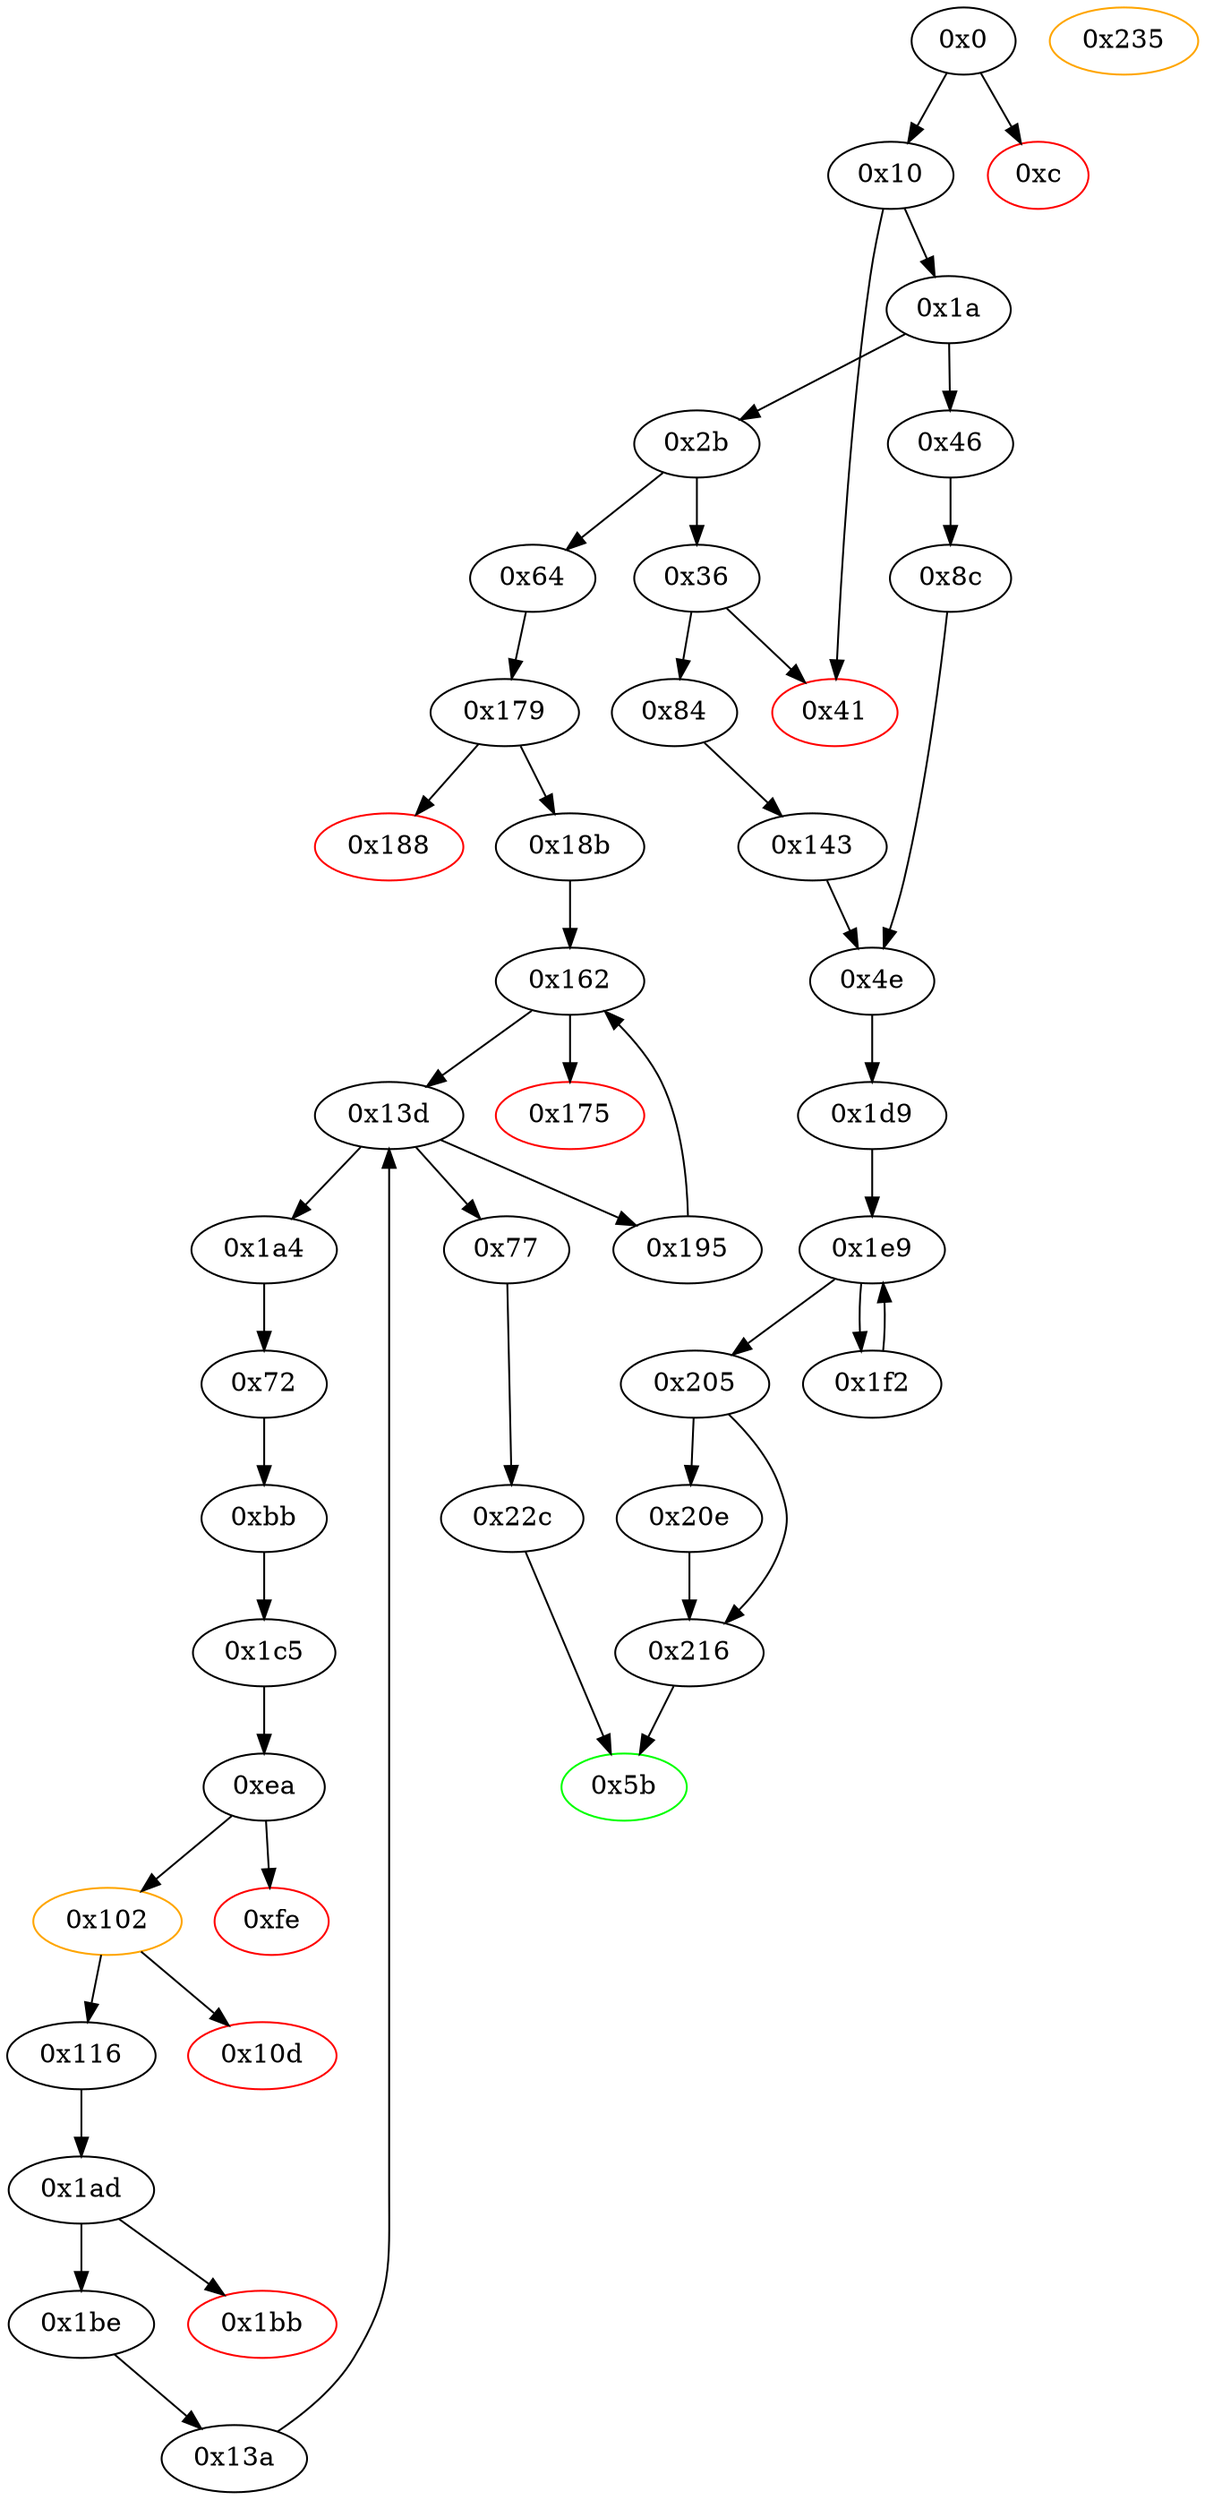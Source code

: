 strict digraph "" {
"0x22c" [fillcolor=white, id="0x22c", style=filled, tooltip="Block 0x22c\n[0x22c:0x234]\n---\nPredecessors: [0x77]\nSuccessors: [0x5b]\n---\n0x22c JUMPDEST\n0x22d SWAP1\n0x22e DUP2\n0x22f MSTORE\n0x230 PUSH1 0x20\n0x232 ADD\n0x233 SWAP1\n0x234 JUMP\n---\n0x22c: JUMPDEST \n0x22f: M[V40] = S1\n0x230: V177 = 0x20\n0x232: V178 = ADD 0x20 V40\n0x234: JUMP 0x5b\n---\nEntry stack: [V13, 0x77, 0x72, V35, 0x4, S4, S3, 0x5b, S1, V40]\nStack pops: 3\nStack additions: [V178]\nExit stack: [V13, 0x77, 0x72, V35, 0x4, S4, S3, V178]\n\nDef sites:\nV13: {0x1a.0x1f}\n0x77: {0x64.0x65}\n0x72: {0x64.0x68}\nV35: {0x64.0x6b}\n0x4: {0x64.0x6c}\nS4: {0x179.0x17a, 0x1be.0x1c0, 0x162_0x18b.0x164}\nS3: {0x179.0x17a, 0x1a.0x1f}\n0x5b: {0x77.0x7b}\nS1: {0x162_0x18b.0x164, 0x162_0x195.0x164, 0x1be.0x1c0}\nV40: {0x77.0x7a}\n"];
"0x1f2" [fillcolor=white, id="0x1f2", style=filled, tooltip="Block 0x1f2\n[0x1f2:0x204]\n---\nPredecessors: [0x1e9]\nSuccessors: [0x1e9]\n---\n0x1f2 DUP6\n0x1f3 DUP2\n0x1f4 ADD\n0x1f5 DUP4\n0x1f6 ADD\n0x1f7 MLOAD\n0x1f8 DUP6\n0x1f9 DUP3\n0x1fa ADD\n0x1fb PUSH1 0x40\n0x1fd ADD\n0x1fe MSTORE\n0x1ff DUP3\n0x200 ADD\n0x201 PUSH2 0x1e9\n0x204 JUMP\n---\n0x1f4: V155 = ADD S0 S5\n0x1f6: V156 = ADD 0x20 V155\n0x1f7: V157 = M[V156]\n0x1fa: V158 = ADD S0 V27\n0x1fb: V159 = 0x40\n0x1fd: V160 = ADD 0x40 V158\n0x1fe: M[V160] = V157\n0x200: V161 = ADD 0x20 S0\n0x201: V162 = 0x1e9\n0x204: JUMP 0x1e9\n---\nEntry stack: [V13, 0x5b, S5, V27, 0x0, 0x20, V150, S0]\nStack pops: 6\nStack additions: [S5, S4, S3, S2, S1, V161]\nExit stack: [V13, 0x5b, S5, V27, 0x0, 0x20, V150, V161]\n\nDef sites:\nV13: {0x1a.0x1f}\n0x5b: {0x4e.0x52}\nS5: {0x143.0x147, 0x8c.0x90}\nV27: {0x4e.0x51}\n0x0: {0x1d9.0x1da}\n0x20: {0x1d9.0x1dc}\nV150: {0x1d9.0x1e2}\nS0: {0x1d9.0x1da, 0x1f2.0x200}\n"];
"0x10d" [color=red, fillcolor=white, id="0x10d", style=filled, tooltip="Block 0x10d\n[0x10d:0x115]\n---\nPredecessors: [0x102]\nSuccessors: []\n---\n0x10d RETURNDATASIZE\n0x10e PUSH1 0x0\n0x110 DUP1\n0x111 RETURNDATACOPY\n0x112 RETURNDATASIZE\n0x113 PUSH1 0x0\n0x115 REVERT\n---\n0x10d: V85 = RETURNDATASIZE\n0x10e: V86 = 0x0\n0x111: RETURNDATACOPY 0x0 0x0 V85\n0x112: V87 = RETURNDATASIZE\n0x113: V88 = 0x0\n0x115: REVERT 0x0 V87\n---\nEntry stack: [V13, 0x77, V1110, S5, 0x0, V65, 0x70a08231, V147, V82]\nStack pops: 0\nStack additions: []\nExit stack: [V13, 0x77, V1110, S5, 0x0, V65, 0x70a08231, V147, V82]\n\nDef sites:\nV13: {0x1a.0x1f}\n0x77: {0x64.0x65}\nV1110: {0x162_0x18b.0x164}\nS5: {0x162_0x195.0x164, 0x1be.0x1c0}\n0x0: {0xbb.0xc9}\nV65: {0xbb.0xd5}\n0x70a08231: {0xbb.0xd7}\nV147: {0x1c5.0x1d6}\nV82: {0x102.0x106}\n"];
"0x216" [fillcolor=white, id="0x216", style=filled, tooltip="Block 0x216\n[0x216:0x22b]\n---\nPredecessors: [0x205, 0x20e]\nSuccessors: [0x5b]\n---\n0x216 JUMPDEST\n0x217 POP\n0x218 PUSH1 0x1f\n0x21a ADD\n0x21b PUSH1 0x1f\n0x21d NOT\n0x21e AND\n0x21f SWAP3\n0x220 SWAP1\n0x221 SWAP3\n0x222 ADD\n0x223 PUSH1 0x40\n0x225 ADD\n0x226 SWAP4\n0x227 SWAP3\n0x228 POP\n0x229 POP\n0x22a POP\n0x22b JUMP\n---\n0x216: JUMPDEST \n0x218: V169 = 0x1f\n0x21a: V170 = ADD 0x1f V150\n0x21b: V171 = 0x1f\n0x21d: V172 = NOT 0x1f\n0x21e: V173 = AND 0xffffffffffffffffffffffffffffffffffffffffffffffffffffffffffffffe0 V170\n0x222: V174 = ADD V173 V27\n0x223: V175 = 0x40\n0x225: V176 = ADD 0x40 V174\n0x22b: JUMP 0x5b\n---\nEntry stack: [V13, 0x5b, S5, V27, 0x0, 0x20, V150, S0]\nStack pops: 7\nStack additions: [V176]\nExit stack: [V13, V176]\n\nDef sites:\nV13: {0x1a.0x1f}\n0x5b: {0x4e.0x52}\nS5: {0x143.0x147, 0x8c.0x90}\nV27: {0x4e.0x51}\n0x0: {0x1d9.0x1da}\n0x20: {0x1d9.0x1dc}\nV150: {0x1d9.0x1e2}\nS0: {0x1d9.0x1da, 0x1f2.0x200}\n"];
"0x77" [fillcolor=white, id="0x77", style=filled, tooltip="Block 0x77\n[0x77:0x83]\n---\nPredecessors: [0x13d]\nSuccessors: [0x22c]\n---\n0x77 JUMPDEST\n0x78 PUSH1 0x40\n0x7a MLOAD\n0x7b PUSH2 0x5b\n0x7e SWAP2\n0x7f SWAP1\n0x80 PUSH2 0x22c\n0x83 JUMP\n---\n0x77: JUMPDEST \n0x78: V39 = 0x40\n0x7a: V40 = M[0x40]\n0x7b: V41 = 0x5b\n0x80: V42 = 0x22c\n0x83: JUMP 0x22c\n---\nEntry stack: [V13, 0x77, 0x72, V35, 0x4, S2, S1, S0]\nStack pops: 1\nStack additions: [0x5b, S0, V40]\nExit stack: [V13, 0x77, 0x72, V35, 0x4, S2, S1, 0x5b, S0, V40]\n\nDef sites:\nV13: {0x1a.0x1f}\n0x77: {0x64.0x65}\n0x72: {0x64.0x68}\nV35: {0x64.0x6b}\n0x4: {0x64.0x6c}\nS2: {0x179.0x17a, 0x1be.0x1c0, 0x162_0x18b.0x164}\nS1: {0x179.0x17a, 0x1a.0x1f}\nS0: {0x162_0x18b.0x164, 0x162_0x195.0x164, 0x1be.0x1c0}\n"];
"0x1bb" [color=red, fillcolor=white, id="0x1bb", style=filled, tooltip="Block 0x1bb\n[0x1bb:0x1bd]\n---\nPredecessors: [0x1ad]\nSuccessors: []\n---\n0x1bb DUP1\n0x1bc DUP2\n0x1bd REVERT\n---\n0x1bd: REVERT 0x0 0x0\n---\nEntry stack: [V13, 0x77, V1110, S5, 0x0, 0x13a, V99, V90, 0x0]\nStack pops: 1\nStack additions: [S0]\nExit stack: [V13, 0x77, V1110, S5, 0x0, 0x13a, V99, V90, 0x0]\n\nDef sites:\nV13: {0x1a.0x1f}\n0x77: {0x64.0x65}\nV1110: {0x162_0x18b.0x164}\nS5: {0x162_0x195.0x164, 0x1be.0x1c0}\n0x0: {0xbb.0xc9}\n0x13a: {0x116.0x131}\nV99: {0x116.0x12f}\nV90: {0x116.0x11d}\n0x0: {0x1ad.0x1ae}\n"];
"0x102" [color=orange, fillcolor=white, id="0x102", style=filled, tooltip="Block 0x102\n[0x102:0x10c]\n---\nPredecessors: [0xea]\nSuccessors: [0x10d, 0x116]\n---\n0x102 JUMPDEST\n0x103 POP\n0x104 GAS\n0x105 STATICCALL\n0x106 ISZERO\n0x107 DUP1\n0x108 ISZERO\n0x109 PUSH2 0x116\n0x10c JUMPI\n---\n0x102: JUMPDEST \n0x104: V80 = GAS\n0x105: V81 = STATICCALL V80 V65 V73 V74 V73 0x20\n0x106: V82 = ISZERO V81\n0x108: V83 = ISZERO V82\n0x109: V84 = 0x116\n0x10c: JUMPI 0x116 V83\n---\nEntry stack: [V13, 0x77, V1110, S10, 0x0, V65, 0x70a08231, V147, 0x20, V73, V74, V73, V65, V76]\nStack pops: 6\nStack additions: [V82]\nExit stack: [V13, 0x77, V1110, S10, 0x0, V65, 0x70a08231, V147, V82]\n\nDef sites:\nV13: {0x1a.0x1f}\n0x77: {0x64.0x65}\nV1110: {0x162_0x18b.0x164}\nS10: {0x162_0x195.0x164, 0x1be.0x1c0}\n0x0: {0xbb.0xc9}\nV65: {0xbb.0xd5}\n0x70a08231: {0xbb.0xd7}\nV147: {0x1c5.0x1d6}\n0x20: {0xea.0xeb}\nV73: {0xea.0xef}\nV74: {0xea.0xf2}\nV73: {0xea.0xef}\nV65: {0xbb.0xd5}\nV76: {0xea.0xf7}\n"];
"0x175" [color=red, fillcolor=white, id="0x175", style=filled, tooltip="Block 0x175\n[0x175:0x178]\n---\nPredecessors: [0x162]\nSuccessors: []\n---\n0x175 PUSH1 0x0\n0x177 DUP1\n0x178 REVERT\n---\n0x175: V120 = 0x0\n0x178: REVERT 0x0 0x0\n---\nEntry stack: [V13, 0x77, 0x72, V35, 0x4, S5, S4, {0x195, 0x1a4}, V35, {0x4, 0x24}, V111]\nStack pops: 0\nStack additions: []\nExit stack: [V13, 0x77, 0x72, V35, 0x4, S5, S4, {0x195, 0x1a4}, V35, {0x4, 0x24}, V111]\n\nDef sites:\nV13: {0x1a.0x1f}\n0x77: {0x64.0x65}\n0x72: {0x64.0x68}\nV35: {0x64.0x6b}\n0x4: {0x64.0x6c}\nS5: {0x179.0x17a, 0x1be.0x1c0, 0x162_0x18b.0x164, 0x162_0x195.0x164}\nS4: {0x179.0x17a, 0x1a.0x1f}\n{0x195, 0x1a4}: {0x18b.0x18c, 0x195.0x198}\nV35: {0x64.0x6b}\n{0x4, 0x24}: {0x195.0x19f, 0x64.0x6c}\nV111: {0x162.0x164}\n"];
"0x2b" [fillcolor=white, id="0x2b", style=filled, tooltip="Block 0x2b\n[0x2b:0x35]\n---\nPredecessors: [0x1a]\nSuccessors: [0x36, 0x64]\n---\n0x2b DUP1\n0x2c PUSH4 0xd4fac45d\n0x31 EQ\n0x32 PUSH2 0x64\n0x35 JUMPI\n---\n0x2c: V17 = 0xd4fac45d\n0x31: V18 = EQ 0xd4fac45d V13\n0x32: V19 = 0x64\n0x35: JUMPI 0x64 V18\n---\nEntry stack: [V13]\nStack pops: 1\nStack additions: [S0]\nExit stack: [V13]\n\nDef sites:\nV13: {0x1a.0x1f}\n"];
"0x116" [fillcolor=white, id="0x116", style=filled, tooltip="Block 0x116\n[0x116:0x139]\n---\nPredecessors: [0x102]\nSuccessors: [0x1ad]\n---\n0x116 JUMPDEST\n0x117 POP\n0x118 POP\n0x119 POP\n0x11a POP\n0x11b PUSH1 0x40\n0x11d MLOAD\n0x11e RETURNDATASIZE\n0x11f PUSH1 0x1f\n0x121 NOT\n0x122 PUSH1 0x1f\n0x124 DUP3\n0x125 ADD\n0x126 AND\n0x127 DUP3\n0x128 ADD\n0x129 DUP1\n0x12a PUSH1 0x40\n0x12c MSTORE\n0x12d POP\n0x12e DUP2\n0x12f ADD\n0x130 SWAP1\n0x131 PUSH2 0x13a\n0x134 SWAP2\n0x135 SWAP1\n0x136 PUSH2 0x1ad\n0x139 JUMP\n---\n0x116: JUMPDEST \n0x11b: V89 = 0x40\n0x11d: V90 = M[0x40]\n0x11e: V91 = RETURNDATASIZE\n0x11f: V92 = 0x1f\n0x121: V93 = NOT 0x1f\n0x122: V94 = 0x1f\n0x125: V95 = ADD V91 0x1f\n0x126: V96 = AND V95 0xffffffffffffffffffffffffffffffffffffffffffffffffffffffffffffffe0\n0x128: V97 = ADD V90 V96\n0x12a: V98 = 0x40\n0x12c: M[0x40] = V97\n0x12f: V99 = ADD V90 V91\n0x131: V100 = 0x13a\n0x136: V101 = 0x1ad\n0x139: JUMP 0x1ad\n---\nEntry stack: [V13, 0x77, V1110, S5, 0x0, V65, 0x70a08231, V147, V82]\nStack pops: 4\nStack additions: [0x13a, V99, V90]\nExit stack: [V13, 0x77, V1110, S5, 0x0, 0x13a, V99, V90]\n\nDef sites:\nV13: {0x1a.0x1f}\n0x77: {0x64.0x65}\nV1110: {0x162_0x18b.0x164}\nS5: {0x162_0x195.0x164, 0x1be.0x1c0}\n0x0: {0xbb.0xc9}\nV65: {0xbb.0xd5}\n0x70a08231: {0xbb.0xd7}\nV147: {0x1c5.0x1d6}\nV82: {0x102.0x106}\n"];
"0x1d9" [fillcolor=white, id="0x1d9", style=filled, tooltip="Block 0x1d9\n[0x1d9:0x1e8]\n---\nPredecessors: [0x4e]\nSuccessors: [0x1e9]\n---\n0x1d9 JUMPDEST\n0x1da PUSH1 0x0\n0x1dc PUSH1 0x20\n0x1de DUP1\n0x1df DUP4\n0x1e0 MSTORE\n0x1e1 DUP4\n0x1e2 MLOAD\n0x1e3 DUP1\n0x1e4 DUP3\n0x1e5 DUP6\n0x1e6 ADD\n0x1e7 MSTORE\n0x1e8 DUP3\n---\n0x1d9: JUMPDEST \n0x1da: V148 = 0x0\n0x1dc: V149 = 0x20\n0x1e0: M[V27] = 0x20\n0x1e2: V150 = M[S1]\n0x1e6: V151 = ADD V27 0x20\n0x1e7: M[V151] = V150\n---\nEntry stack: [V13, 0x5b, S1, V27]\nStack pops: 2\nStack additions: [S1, S0, 0x0, 0x20, V150, 0x0]\nExit stack: [V13, 0x5b, S1, V27, 0x0, 0x20, V150, 0x0]\n\nDef sites:\nV13: {0x1a.0x1f}\n0x5b: {0x4e.0x52}\nS1: {0x143.0x147, 0x8c.0x90}\nV27: {0x4e.0x51}\n"];
"0xbb" [fillcolor=white, id="0xbb", style=filled, tooltip="Block 0xbb\n[0xbb:0xe9]\n---\nPredecessors: [0x72]\nSuccessors: [0x1c5]\n---\n0xbb JUMPDEST\n0xbc PUSH1 0x40\n0xbe MLOAD\n0xbf PUSH4 0x70a08231\n0xc4 PUSH1 0xe0\n0xc6 SHL\n0xc7 DUP2\n0xc8 MSTORE\n0xc9 PUSH1 0x0\n0xcb SWAP1\n0xcc PUSH1 0x1\n0xce PUSH1 0x1\n0xd0 PUSH1 0xa0\n0xd2 SHL\n0xd3 SUB\n0xd4 DUP5\n0xd5 AND\n0xd6 SWAP1\n0xd7 PUSH4 0x70a08231\n0xdc SWAP1\n0xdd PUSH2 0xea\n0xe0 SWAP1\n0xe1 DUP6\n0xe2 SWAP1\n0xe3 PUSH1 0x4\n0xe5 ADD\n0xe6 PUSH2 0x1c5\n0xe9 JUMP\n---\n0xbb: JUMPDEST \n0xbc: V54 = 0x40\n0xbe: V55 = M[0x40]\n0xbf: V56 = 0x70a08231\n0xc4: V57 = 0xe0\n0xc6: V58 = SHL 0xe0 0x70a08231\n0xc8: M[V55] = 0x70a0823100000000000000000000000000000000000000000000000000000000\n0xc9: V59 = 0x0\n0xcc: V60 = 0x1\n0xce: V61 = 0x1\n0xd0: V62 = 0xa0\n0xd2: V63 = SHL 0xa0 0x1\n0xd3: V64 = SUB 0x10000000000000000000000000000000000000000 0x1\n0xd5: V65 = AND S1 0xffffffffffffffffffffffffffffffffffffffff\n0xd7: V66 = 0x70a08231\n0xdd: V67 = 0xea\n0xe3: V68 = 0x4\n0xe5: V69 = ADD 0x4 V55\n0xe6: V70 = 0x1c5\n0xe9: JUMP 0x1c5\n---\nEntry stack: [V13, 0x77, S1, S0]\nStack pops: 2\nStack additions: [S1, S0, 0x0, V65, 0x70a08231, 0xea, S0, V69]\nExit stack: [V13, 0x77, S1, S0, 0x0, V65, 0x70a08231, 0xea, S0, V69]\n\nDef sites:\nV13: {0x1a.0x1f}\n0x77: {0x64.0x65}\nS1: {0x179.0x17a, 0x1be.0x1c0, 0x162_0x18b.0x164}\nS0: {0x162_0x195.0x164, 0x162_0x18b.0x164, 0x1be.0x1c0}\n"];
"0x10" [fillcolor=white, id="0x10", style=filled, tooltip="Block 0x10\n[0x10:0x19]\n---\nPredecessors: [0x0]\nSuccessors: [0x1a, 0x41]\n---\n0x10 JUMPDEST\n0x11 POP\n0x12 PUSH1 0x4\n0x14 CALLDATASIZE\n0x15 LT\n0x16 PUSH2 0x41\n0x19 JUMPI\n---\n0x10: JUMPDEST \n0x12: V6 = 0x4\n0x14: V7 = CALLDATASIZE\n0x15: V8 = LT V7 0x4\n0x16: V9 = 0x41\n0x19: JUMPI 0x41 V8\n---\nEntry stack: [V2]\nStack pops: 1\nStack additions: []\nExit stack: []\n\nDef sites:\nV2: {0x0.0x5}\n"];
"0x143" [fillcolor=white, id="0x143", style=filled, tooltip="Block 0x143\n[0x143:0x161]\n---\nPredecessors: [0x84]\nSuccessors: [0x4e]\n---\n0x143 JUMPDEST\n0x144 PUSH1 0x40\n0x146 DUP1\n0x147 MLOAD\n0x148 DUP1\n0x149 DUP3\n0x14a ADD\n0x14b SWAP1\n0x14c SWAP2\n0x14d MSTORE\n0x14e PUSH1 0x5\n0x150 DUP2\n0x151 MSTORE\n0x152 PUSH5 0x105cdcd95d\n0x158 PUSH1 0xda\n0x15a SHL\n0x15b PUSH1 0x20\n0x15d DUP3\n0x15e ADD\n0x15f MSTORE\n0x160 SWAP1\n0x161 JUMP\n---\n0x143: JUMPDEST \n0x144: V102 = 0x40\n0x147: V103 = M[0x40]\n0x14a: V104 = ADD 0x40 V103\n0x14d: M[0x40] = V104\n0x14e: V105 = 0x5\n0x151: M[V103] = 0x5\n0x152: V106 = 0x105cdcd95d\n0x158: V107 = 0xda\n0x15a: V108 = SHL 0xda 0x105cdcd95d\n0x15b: V109 = 0x20\n0x15e: V110 = ADD V103 0x20\n0x15f: M[V110] = 0x4173736574000000000000000000000000000000000000000000000000000000\n0x161: JUMP 0x4e\n---\nEntry stack: [V13, 0x4e]\nStack pops: 1\nStack additions: [V103]\nExit stack: [V13, V103]\n\nDef sites:\nV13: {0x1a.0x1f}\n0x4e: {0x84.0x85}\n"];
"0x235" [color=orange, fillcolor=white, id="0x235", style=filled, tooltip="Block 0x235\n[0x235:0x272]\n---\nPredecessors: []\nSuccessors: []\n---\n0x235 INVALID\n0x236 LOG2\n0x237 PUSH5 0x6970667358\n0x23d MISSING 0x22\n0x23e SLT\n0x23f SHA3\n0x240 MISSING 0xca\n0x241 CALL\n0x242 CALLER\n0x243 MISSING 0x47\n0x244 MISSING 0xd0\n0x245 MISSING 0xbf\n0x246 PC\n0x247 MISSING 0xe2\n0x248 MISSING 0xf6\n0x249 RETURN\n0x24a MISSING 0xe\n0x24b PUSH1 0x78\n0x24d LOG2\n0x24e PUSH19 0xbe5a69f4408a95bb034cb3b6c5f5d4018f6473\n0x262 PUSH16 0x6c63430006040033\n---\n0x235: INVALID \n0x236: LOG S0 S1 S2 S3\n0x237: V179 = 0x6970667358\n0x23d: MISSING 0x22\n0x23e: V180 = SLT S0 S1\n0x23f: V181 = SHA3 V180 S2\n0x240: MISSING 0xca\n0x241: V182 = CALL S0 S1 S2 S3 S4 S5 S6\n0x242: V183 = CALLER\n0x243: MISSING 0x47\n0x244: MISSING 0xd0\n0x245: MISSING 0xbf\n0x246: V184 = PC\n0x247: MISSING 0xe2\n0x248: MISSING 0xf6\n0x249: RETURN S0 S1\n0x24a: MISSING 0xe\n0x24b: V185 = 0x78\n0x24d: LOG 0x78 S0 S1 S2\n0x24e: V186 = 0xbe5a69f4408a95bb034cb3b6c5f5d4018f6473\n0x262: V187 = 0x6c63430006040033\n---\nEntry stack: []\nStack pops: 0\nStack additions: [0x6970667358, V181, V183, V182, V184, 0x6c63430006040033, 0xbe5a69f4408a95bb034cb3b6c5f5d4018f6473]\nExit stack: []\n\nDef sites:\n"];
"0x1ad" [fillcolor=white, id="0x1ad", style=filled, tooltip="Block 0x1ad\n[0x1ad:0x1ba]\n---\nPredecessors: [0x116]\nSuccessors: [0x1bb, 0x1be]\n---\n0x1ad JUMPDEST\n0x1ae PUSH1 0x0\n0x1b0 PUSH1 0x20\n0x1b2 DUP3\n0x1b3 DUP5\n0x1b4 SUB\n0x1b5 SLT\n0x1b6 ISZERO\n0x1b7 PUSH2 0x1be\n0x1ba JUMPI\n---\n0x1ad: JUMPDEST \n0x1ae: V133 = 0x0\n0x1b0: V134 = 0x20\n0x1b4: V135 = SUB V99 V90\n0x1b5: V136 = SLT V135 0x20\n0x1b6: V137 = ISZERO V136\n0x1b7: V138 = 0x1be\n0x1ba: JUMPI 0x1be V137\n---\nEntry stack: [V13, 0x77, V1110, S4, 0x0, 0x13a, V99, V90]\nStack pops: 2\nStack additions: [S1, S0, 0x0]\nExit stack: [V13, 0x77, V1110, S4, 0x0, 0x13a, V99, V90, 0x0]\n\nDef sites:\nV13: {0x1a.0x1f}\n0x77: {0x64.0x65}\nV1110: {0x162_0x18b.0x164}\nS4: {0x162_0x195.0x164, 0x1be.0x1c0}\n0x0: {0xbb.0xc9}\n0x13a: {0x116.0x131}\nV99: {0x116.0x12f}\nV90: {0x116.0x11d}\n"];
"0xfe" [color=red, fillcolor=white, id="0xfe", style=filled, tooltip="Block 0xfe\n[0xfe:0x101]\n---\nPredecessors: [0xea]\nSuccessors: []\n---\n0xfe PUSH1 0x0\n0x100 DUP1\n0x101 REVERT\n---\n0xfe: V79 = 0x0\n0x101: REVERT 0x0 0x0\n---\nEntry stack: [V13, 0x77, V1110, S10, 0x0, V65, 0x70a08231, V147, 0x20, V73, V74, V73, V65, V76]\nStack pops: 0\nStack additions: []\nExit stack: [V13, 0x77, V1110, S10, 0x0, V65, 0x70a08231, V147, 0x20, V73, V74, V73, V65, V76]\n\nDef sites:\nV13: {0x1a.0x1f}\n0x77: {0x64.0x65}\nV1110: {0x162_0x18b.0x164}\nS10: {0x162_0x195.0x164, 0x1be.0x1c0}\n0x0: {0xbb.0xc9}\nV65: {0xbb.0xd5}\n0x70a08231: {0xbb.0xd7}\nV147: {0x1c5.0x1d6}\n0x20: {0xea.0xeb}\nV73: {0xea.0xef}\nV74: {0xea.0xf2}\nV73: {0xea.0xef}\nV65: {0xbb.0xd5}\nV76: {0xea.0xf7}\n"];
"0x64" [fillcolor=white, id="0x64", style=filled, tooltip="Block 0x64\n[0x64:0x71]\n---\nPredecessors: [0x2b]\nSuccessors: [0x179]\n---\n0x64 JUMPDEST\n0x65 PUSH2 0x77\n0x68 PUSH2 0x72\n0x6b CALLDATASIZE\n0x6c PUSH1 0x4\n0x6e PUSH2 0x179\n0x71 JUMP\n---\n0x64: JUMPDEST \n0x65: V33 = 0x77\n0x68: V34 = 0x72\n0x6b: V35 = CALLDATASIZE\n0x6c: V36 = 0x4\n0x6e: V37 = 0x179\n0x71: JUMP 0x179\n---\nEntry stack: [V13]\nStack pops: 0\nStack additions: [0x77, 0x72, V35, 0x4]\nExit stack: [V13, 0x77, 0x72, V35, 0x4]\n\nDef sites:\nV13: {0x1a.0x1f}\n"];
"0x0" [fillcolor=white, id="0x0", style=filled, tooltip="Block 0x0\n[0x0:0xb]\n---\nPredecessors: []\nSuccessors: [0xc, 0x10]\n---\n0x0 PUSH1 0x80\n0x2 PUSH1 0x40\n0x4 MSTORE\n0x5 CALLVALUE\n0x6 DUP1\n0x7 ISZERO\n0x8 PUSH2 0x10\n0xb JUMPI\n---\n0x0: V0 = 0x80\n0x2: V1 = 0x40\n0x4: M[0x40] = 0x80\n0x5: V2 = CALLVALUE\n0x7: V3 = ISZERO V2\n0x8: V4 = 0x10\n0xb: JUMPI 0x10 V3\n---\nEntry stack: []\nStack pops: 0\nStack additions: [V2]\nExit stack: [V2]\n\nDef sites:\n"];
"0x1c5" [fillcolor=white, id="0x1c5", style=filled, tooltip="Block 0x1c5\n[0x1c5:0x1d8]\n---\nPredecessors: [0xbb]\nSuccessors: [0xea]\n---\n0x1c5 JUMPDEST\n0x1c6 PUSH1 0x1\n0x1c8 PUSH1 0x1\n0x1ca PUSH1 0xa0\n0x1cc SHL\n0x1cd SUB\n0x1ce SWAP2\n0x1cf SWAP1\n0x1d0 SWAP2\n0x1d1 AND\n0x1d2 DUP2\n0x1d3 MSTORE\n0x1d4 PUSH1 0x20\n0x1d6 ADD\n0x1d7 SWAP1\n0x1d8 JUMP\n---\n0x1c5: JUMPDEST \n0x1c6: V140 = 0x1\n0x1c8: V141 = 0x1\n0x1ca: V142 = 0xa0\n0x1cc: V143 = SHL 0xa0 0x1\n0x1cd: V144 = SUB 0x10000000000000000000000000000000000000000 0x1\n0x1d1: V145 = AND 0xffffffffffffffffffffffffffffffffffffffff S1\n0x1d3: M[V69] = V145\n0x1d4: V146 = 0x20\n0x1d6: V147 = ADD 0x20 V69\n0x1d8: JUMP 0xea\n---\nEntry stack: [V13, 0x77, S7, S6, 0x0, V65, 0x70a08231, 0xea, S1, V69]\nStack pops: 3\nStack additions: [V147]\nExit stack: [V13, 0x77, S7, S6, 0x0, V65, 0x70a08231, V147]\n\nDef sites:\nV13: {0x1a.0x1f}\n0x77: {0x64.0x65}\nS7: {0x179.0x17a, 0x1be.0x1c0, 0x162_0x18b.0x164}\nS6: {0x162_0x195.0x164, 0x162_0x18b.0x164, 0x1be.0x1c0}\n0x0: {0xbb.0xc9}\nV65: {0xbb.0xd5}\n0x70a08231: {0xbb.0xd7}\n0xea: {0xbb.0xdd}\nS1: {0x162_0x195.0x164, 0x162_0x18b.0x164, 0x1be.0x1c0}\nV69: {0xbb.0xe5}\n"];
"0x72" [fillcolor=white, id="0x72", style=filled, tooltip="Block 0x72\n[0x72:0x76]\n---\nPredecessors: [0x1a4]\nSuccessors: [0xbb]\n---\n0x72 JUMPDEST\n0x73 PUSH2 0xbb\n0x76 JUMP\n---\n0x72: JUMPDEST \n0x73: V38 = 0xbb\n0x76: JUMP 0xbb\n---\nEntry stack: [V13, 0x77, S1, S0]\nStack pops: 0\nStack additions: []\nExit stack: [V13, 0x77, S1, S0]\n\nDef sites:\nV13: {0x1a.0x1f}\n0x77: {0x64.0x65}\nS1: {0x179.0x17a, 0x1be.0x1c0, 0x162_0x18b.0x164}\nS0: {0x162_0x195.0x164, 0x162_0x18b.0x164, 0x1be.0x1c0}\n"];
"0xc" [color=red, fillcolor=white, id="0xc", style=filled, tooltip="Block 0xc\n[0xc:0xf]\n---\nPredecessors: [0x0]\nSuccessors: []\n---\n0xc PUSH1 0x0\n0xe DUP1\n0xf REVERT\n---\n0xc: V5 = 0x0\n0xf: REVERT 0x0 0x0\n---\nEntry stack: [V2]\nStack pops: 0\nStack additions: []\nExit stack: [V2]\n\nDef sites:\nV2: {0x0.0x5}\n"];
"0x1be" [fillcolor=white, id="0x1be", style=filled, tooltip="Block 0x1be\n[0x1be:0x1c4]\n---\nPredecessors: [0x1ad]\nSuccessors: [0x13a]\n---\n0x1be JUMPDEST\n0x1bf POP\n0x1c0 MLOAD\n0x1c1 SWAP2\n0x1c2 SWAP1\n0x1c3 POP\n0x1c4 JUMP\n---\n0x1be: JUMPDEST \n0x1c0: V139 = M[V90]\n0x1c4: JUMP 0x13a\n---\nEntry stack: [V13, 0x77, V1110, S5, 0x0, 0x13a, V99, V90, 0x0]\nStack pops: 4\nStack additions: [V139]\nExit stack: [V13, 0x77, V1110, S5, 0x0, V139]\n\nDef sites:\nV13: {0x1a.0x1f}\n0x77: {0x64.0x65}\nV1110: {0x162_0x18b.0x164}\nS5: {0x162_0x195.0x164, 0x1be.0x1c0}\n0x0: {0xbb.0xc9}\n0x13a: {0x116.0x131}\nV99: {0x116.0x12f}\nV90: {0x116.0x11d}\n0x0: {0x1ad.0x1ae}\n"];
"0x41" [color=red, fillcolor=white, id="0x41", style=filled, tooltip="Block 0x41\n[0x41:0x45]\n---\nPredecessors: [0x10, 0x36]\nSuccessors: []\n---\n0x41 JUMPDEST\n0x42 PUSH1 0x0\n0x44 DUP1\n0x45 REVERT\n---\n0x41: JUMPDEST \n0x42: V23 = 0x0\n0x45: REVERT 0x0 0x0\n---\nEntry stack: [V13]\nStack pops: 0\nStack additions: []\nExit stack: [V13]\n\nDef sites:\nV13: {0x1a.0x1f}\n"];
"0x195" [fillcolor=white, id="0x195", style=filled, tooltip="Block 0x195\n[0x195:0x1a3]\n---\nPredecessors: [0x13d]\nSuccessors: [0x162]\n---\n0x195 JUMPDEST\n0x196 SWAP2\n0x197 POP\n0x198 PUSH2 0x1a4\n0x19b DUP5\n0x19c PUSH1 0x20\n0x19e DUP6\n0x19f ADD\n0x1a0 PUSH2 0x162\n0x1a3 JUMP\n---\n0x195: JUMPDEST \n0x198: V129 = 0x1a4\n0x19c: V130 = 0x20\n0x19f: V131 = ADD 0x4 0x20\n0x1a0: V132 = 0x162\n0x1a3: JUMP 0x162\n---\nEntry stack: [V13, 0x77, 0x72, V35, 0x4, S2, S1, S0]\nStack pops: 5\nStack additions: [S4, S3, S0, S1, 0x1a4, S4, 0x24]\nExit stack: [V13, 0x77, 0x72, V35, 0x4, S0, S1, 0x1a4, V35, 0x24]\n\nDef sites:\nV13: {0x1a.0x1f}\n0x77: {0x64.0x65}\n0x72: {0x64.0x68}\nV35: {0x64.0x6b}\n0x4: {0x64.0x6c}\nS2: {0x179.0x17a, 0x1be.0x1c0, 0x162_0x18b.0x164}\nS1: {0x179.0x17a, 0x1a.0x1f}\nS0: {0x162_0x18b.0x164, 0x162_0x195.0x164, 0x1be.0x1c0}\n"];
"0x179" [fillcolor=white, id="0x179", style=filled, tooltip="Block 0x179\n[0x179:0x187]\n---\nPredecessors: [0x64]\nSuccessors: [0x188, 0x18b]\n---\n0x179 JUMPDEST\n0x17a PUSH1 0x0\n0x17c DUP1\n0x17d PUSH1 0x40\n0x17f DUP4\n0x180 DUP6\n0x181 SUB\n0x182 SLT\n0x183 ISZERO\n0x184 PUSH2 0x18b\n0x187 JUMPI\n---\n0x179: JUMPDEST \n0x17a: V121 = 0x0\n0x17d: V122 = 0x40\n0x181: V123 = SUB V35 0x4\n0x182: V124 = SLT V123 0x40\n0x183: V125 = ISZERO V124\n0x184: V126 = 0x18b\n0x187: JUMPI 0x18b V125\n---\nEntry stack: [V13, 0x77, 0x72, V35, 0x4]\nStack pops: 2\nStack additions: [S1, S0, 0x0, 0x0]\nExit stack: [V13, 0x77, 0x72, V35, 0x4, 0x0, 0x0]\n\nDef sites:\nV13: {0x1a.0x1f}\n0x77: {0x64.0x65}\n0x72: {0x64.0x68}\nV35: {0x64.0x6b}\n0x4: {0x64.0x6c}\n"];
"0x205" [fillcolor=white, id="0x205", style=filled, tooltip="Block 0x205\n[0x205:0x20d]\n---\nPredecessors: [0x1e9]\nSuccessors: [0x20e, 0x216]\n---\n0x205 JUMPDEST\n0x206 DUP2\n0x207 DUP2\n0x208 GT\n0x209 ISZERO\n0x20a PUSH2 0x216\n0x20d JUMPI\n---\n0x205: JUMPDEST \n0x208: V163 = GT S0 V150\n0x209: V164 = ISZERO V163\n0x20a: V165 = 0x216\n0x20d: JUMPI 0x216 V164\n---\nEntry stack: [V13, 0x5b, S5, V27, 0x0, 0x20, V150, S0]\nStack pops: 2\nStack additions: [S1, S0]\nExit stack: [V13, 0x5b, S5, V27, 0x0, 0x20, V150, S0]\n\nDef sites:\nV13: {0x1a.0x1f}\n0x5b: {0x4e.0x52}\nS5: {0x143.0x147, 0x8c.0x90}\nV27: {0x4e.0x51}\n0x0: {0x1d9.0x1da}\n0x20: {0x1d9.0x1dc}\nV150: {0x1d9.0x1e2}\nS0: {0x1d9.0x1da, 0x1f2.0x200}\n"];
"0x46" [fillcolor=white, id="0x46", style=filled, tooltip="Block 0x46\n[0x46:0x4d]\n---\nPredecessors: [0x1a]\nSuccessors: [0x8c]\n---\n0x46 JUMPDEST\n0x47 PUSH2 0x4e\n0x4a PUSH2 0x8c\n0x4d JUMP\n---\n0x46: JUMPDEST \n0x47: V24 = 0x4e\n0x4a: V25 = 0x8c\n0x4d: JUMP 0x8c\n---\nEntry stack: [V13]\nStack pops: 0\nStack additions: [0x4e]\nExit stack: [V13, 0x4e]\n\nDef sites:\nV13: {0x1a.0x1f}\n"];
"0x18b" [fillcolor=white, id="0x18b", style=filled, tooltip="Block 0x18b\n[0x18b:0x194]\n---\nPredecessors: [0x179]\nSuccessors: [0x162]\n---\n0x18b JUMPDEST\n0x18c PUSH2 0x195\n0x18f DUP5\n0x190 DUP5\n0x191 PUSH2 0x162\n0x194 JUMP\n---\n0x18b: JUMPDEST \n0x18c: V127 = 0x195\n0x191: V128 = 0x162\n0x194: JUMP 0x162\n---\nEntry stack: [V13, 0x77, 0x72, V35, 0x4, 0x0, 0x0]\nStack pops: 4\nStack additions: [S3, S2, S1, S0, 0x195, S3, S2]\nExit stack: [V13, 0x77, 0x72, V35, 0x4, 0x0, 0x0, 0x195, V35, 0x4]\n\nDef sites:\nV13: {0x1a.0x1f}\n0x77: {0x64.0x65}\n0x72: {0x64.0x68}\nV35: {0x64.0x6b}\n0x4: {0x64.0x6c}\n0x0: {0x179.0x17a}\n0x0: {0x179.0x17a}\n"];
"0x13a" [fillcolor=white, id="0x13a", style=filled, tooltip="Block 0x13a\n[0x13a:0x13c]\n---\nPredecessors: [0x1be]\nSuccessors: [0x13d]\n---\n0x13a JUMPDEST\n0x13b SWAP1\n0x13c POP\n---\n0x13a: JUMPDEST \n---\nEntry stack: [V13, 0x77, V1110, V1111, 0x0, V139]\nStack pops: 2\nStack additions: [S0]\nExit stack: [V13, 0x77, V1110, V1111, V139]\n\nDef sites:\nV13: {0x1a.0x1f}\n0x77: {0x64.0x65}\nV1110: {0x162_0x18b.0x164}\nV1111: {0x162_0x195.0x164}\n0x0: {0xbb.0xc9}\nV139: {0x1be.0x1c0}\n"];
"0x162" [fillcolor=white, id="0x162", style=filled, tooltip="Block 0x162\n[0x162:0x174]\n---\nPredecessors: [0x18b, 0x195]\nSuccessors: [0x13d, 0x175]\n---\n0x162 JUMPDEST\n0x163 DUP1\n0x164 CALLDATALOAD\n0x165 PUSH1 0x1\n0x167 PUSH1 0x1\n0x169 PUSH1 0xa0\n0x16b SHL\n0x16c SUB\n0x16d DUP2\n0x16e AND\n0x16f DUP2\n0x170 EQ\n0x171 PUSH2 0x13d\n0x174 JUMPI\n---\n0x162: JUMPDEST \n0x164: V111 = CALLDATALOAD {0x4, 0x24}\n0x165: V112 = 0x1\n0x167: V113 = 0x1\n0x169: V114 = 0xa0\n0x16b: V115 = SHL 0xa0 0x1\n0x16c: V116 = SUB 0x10000000000000000000000000000000000000000 0x1\n0x16e: V117 = AND V111 0xffffffffffffffffffffffffffffffffffffffff\n0x170: V118 = EQ V111 V117\n0x171: V119 = 0x13d\n0x174: JUMPI 0x13d V118\n---\nEntry stack: [V13, 0x77, 0x72, V35, 0x4, S4, S3, {0x195, 0x1a4}, V35, {0x4, 0x24}]\nStack pops: 1\nStack additions: [S0, V111]\nExit stack: [V13, 0x77, 0x72, V35, 0x4, S4, S3, {0x195, 0x1a4}, V35, {0x4, 0x24}, V111]\n\nDef sites:\nV13: {0x1a.0x1f}\n0x77: {0x64.0x65}\n0x72: {0x64.0x68}\nV35: {0x64.0x6b}\n0x4: {0x64.0x6c}\nS4: {0x179.0x17a, 0x1be.0x1c0, 0x162_0x195.0x164, 0x162_0x18b.0x164}\nS3: {0x179.0x17a, 0x1a.0x1f}\n{0x195, 0x1a4}: {0x18b.0x18c, 0x195.0x198}\nV35: {0x64.0x6b}\n{0x4, 0x24}: {0x195.0x19f, 0x64.0x6c}\n"];
"0x4e" [fillcolor=white, id="0x4e", style=filled, tooltip="Block 0x4e\n[0x4e:0x5a]\n---\nPredecessors: [0x8c, 0x143]\nSuccessors: [0x1d9]\n---\n0x4e JUMPDEST\n0x4f PUSH1 0x40\n0x51 MLOAD\n0x52 PUSH2 0x5b\n0x55 SWAP2\n0x56 SWAP1\n0x57 PUSH2 0x1d9\n0x5a JUMP\n---\n0x4e: JUMPDEST \n0x4f: V26 = 0x40\n0x51: V27 = M[0x40]\n0x52: V28 = 0x5b\n0x57: V29 = 0x1d9\n0x5a: JUMP 0x1d9\n---\nEntry stack: [V13, S0]\nStack pops: 1\nStack additions: [0x5b, S0, V27]\nExit stack: [V13, 0x5b, S0, V27]\n\nDef sites:\nV13: {0x1a.0x1f}\nS0: {0x143.0x147, 0x8c.0x90}\n"];
"0x13d" [fillcolor=white, id="0x13d", style=filled, tooltip="Block 0x13d\n[0x13d:0x142]\n---\nPredecessors: [0x13a, 0x162]\nSuccessors: [0x77, 0x195, 0x1a4]\n---\n0x13d JUMPDEST\n0x13e SWAP3\n0x13f SWAP2\n0x140 POP\n0x141 POP\n0x142 JUMP\n---\n0x13d: JUMPDEST \n0x142: JUMP {0x77, 0x195, 0x1a4}\n---\nEntry stack: [V13, 0x77, 0x72, V35, 0x4, S5, S4, {0x77, 0x195, 0x1a4}, S2, S1, S0]\nStack pops: 4\nStack additions: [S0]\nExit stack: [V13, 0x77, 0x72, V35, 0x4, S5, S4, S0]\n\nDef sites:\nV13: {0x1a.0x1f}\n0x77: {0x64.0x65}\n0x72: {0x64.0x68}\nV35: {0x64.0x6b}\n0x4: {0x64.0x6c}\nS5: {0x179.0x17a, 0x1be.0x1c0, 0x162_0x18b.0x164, 0x162_0x195.0x164}\nS4: {0x179.0x17a, 0x1a.0x1f}\n{0x77, 0x195, 0x1a4}: {0x18b.0x18c, 0x195.0x198, 0x64.0x65}\nS2: {0x64.0x6b, 0x162_0x18b.0x164}\nS1: {0x195.0x19f, 0x64.0x6c, 0x162_0x195.0x164}\nS0: {0x162.0x164, 0x1be.0x1c0}\n"];
"0x1a4" [fillcolor=white, id="0x1a4", style=filled, tooltip="Block 0x1a4\n[0x1a4:0x1ac]\n---\nPredecessors: [0x13d]\nSuccessors: [0x72]\n---\n0x1a4 JUMPDEST\n0x1a5 SWAP1\n0x1a6 POP\n0x1a7 SWAP3\n0x1a8 POP\n0x1a9 SWAP3\n0x1aa SWAP1\n0x1ab POP\n0x1ac JUMP\n---\n0x1a4: JUMPDEST \n0x1ac: JUMP 0x72\n---\nEntry stack: [V13, 0x77, 0x72, V35, 0x4, S2, S1, S0]\nStack pops: 6\nStack additions: [S2, S0]\nExit stack: [V13, 0x77, S2, S0]\n\nDef sites:\nV13: {0x1a.0x1f}\n0x77: {0x64.0x65}\n0x72: {0x64.0x68}\nV35: {0x64.0x6b}\n0x4: {0x64.0x6c}\nS2: {0x179.0x17a, 0x1be.0x1c0, 0x162_0x18b.0x164}\nS1: {0x179.0x17a, 0x1a.0x1f}\nS0: {0x162_0x18b.0x164, 0x162_0x195.0x164, 0x1be.0x1c0}\n"];
"0x36" [fillcolor=white, id="0x36", style=filled, tooltip="Block 0x36\n[0x36:0x40]\n---\nPredecessors: [0x2b]\nSuccessors: [0x41, 0x84]\n---\n0x36 DUP1\n0x37 PUSH4 0xf72c0791\n0x3c EQ\n0x3d PUSH2 0x84\n0x40 JUMPI\n---\n0x37: V20 = 0xf72c0791\n0x3c: V21 = EQ 0xf72c0791 V13\n0x3d: V22 = 0x84\n0x40: JUMPI 0x84 V21\n---\nEntry stack: [V13]\nStack pops: 1\nStack additions: [S0]\nExit stack: [V13]\n\nDef sites:\nV13: {0x1a.0x1f}\n"];
"0x8c" [fillcolor=white, id="0x8c", style=filled, tooltip="Block 0x8c\n[0x8c:0xba]\n---\nPredecessors: [0x46]\nSuccessors: [0x4e]\n---\n0x8c JUMPDEST\n0x8d PUSH1 0x40\n0x8f DUP1\n0x90 MLOAD\n0x91 DUP1\n0x92 DUP3\n0x93 ADD\n0x94 SWAP1\n0x95 SWAP2\n0x96 MSTORE\n0x97 PUSH1 0x15\n0x99 DUP2\n0x9a MSTORE\n0x9b PUSH21 0x2ab734b9bbb0b8102b18903837b7b6103a37b5b2b7\n0xb1 PUSH1 0x59\n0xb3 SHL\n0xb4 PUSH1 0x20\n0xb6 DUP3\n0xb7 ADD\n0xb8 MSTORE\n0xb9 SWAP1\n0xba JUMP\n---\n0x8c: JUMPDEST \n0x8d: V45 = 0x40\n0x90: V46 = M[0x40]\n0x93: V47 = ADD 0x40 V46\n0x96: M[0x40] = V47\n0x97: V48 = 0x15\n0x9a: M[V46] = 0x15\n0x9b: V49 = 0x2ab734b9bbb0b8102b18903837b7b6103a37b5b2b7\n0xb1: V50 = 0x59\n0xb3: V51 = SHL 0x59 0x2ab734b9bbb0b8102b18903837b7b6103a37b5b2b7\n0xb4: V52 = 0x20\n0xb7: V53 = ADD V46 0x20\n0xb8: M[V53] = 0x556e697377617020563120706f6f6c20746f6b656e0000000000000000000000\n0xba: JUMP 0x4e\n---\nEntry stack: [V13, 0x4e]\nStack pops: 1\nStack additions: [V46]\nExit stack: [V13, V46]\n\nDef sites:\nV13: {0x1a.0x1f}\n0x4e: {0x46.0x47}\n"];
"0x5b" [color=green, fillcolor=white, id="0x5b", style=filled, tooltip="Block 0x5b\n[0x5b:0x63]\n---\nPredecessors: [0x216, 0x22c]\nSuccessors: []\n---\n0x5b JUMPDEST\n0x5c PUSH1 0x40\n0x5e MLOAD\n0x5f DUP1\n0x60 SWAP2\n0x61 SUB\n0x62 SWAP1\n0x63 RETURN\n---\n0x5b: JUMPDEST \n0x5c: V30 = 0x40\n0x5e: V31 = M[0x40]\n0x61: V32 = SUB S0 V31\n0x63: RETURN V31 V32\n---\nEntry stack: [V13, 0x77, 0x72, V35, 0x4, S2, S1, S0]\nStack pops: 1\nStack additions: []\nExit stack: [V13, 0x77, 0x72, V35, 0x4, S2, S1]\n\nDef sites:\nV13: {0x1a.0x1f}\n0x77: {0x64.0x65}\n0x72: {0x64.0x68}\nV35: {0x64.0x6b}\n0x4: {0x64.0x6c}\nS2: {0x179.0x17a, 0x1be.0x1c0, 0x162_0x18b.0x164}\nS1: {0x179.0x17a, 0x1a.0x1f}\nS0: {0x22c.0x232, 0x216.0x225}\n"];
"0x84" [fillcolor=white, id="0x84", style=filled, tooltip="Block 0x84\n[0x84:0x8b]\n---\nPredecessors: [0x36]\nSuccessors: [0x143]\n---\n0x84 JUMPDEST\n0x85 PUSH2 0x4e\n0x88 PUSH2 0x143\n0x8b JUMP\n---\n0x84: JUMPDEST \n0x85: V43 = 0x4e\n0x88: V44 = 0x143\n0x8b: JUMP 0x143\n---\nEntry stack: [V13]\nStack pops: 0\nStack additions: [0x4e]\nExit stack: [V13, 0x4e]\n\nDef sites:\nV13: {0x1a.0x1f}\n"];
"0x1a" [fillcolor=white, id="0x1a", style=filled, tooltip="Block 0x1a\n[0x1a:0x2a]\n---\nPredecessors: [0x10]\nSuccessors: [0x2b, 0x46]\n---\n0x1a PUSH1 0x0\n0x1c CALLDATALOAD\n0x1d PUSH1 0xe0\n0x1f SHR\n0x20 DUP1\n0x21 PUSH4 0x30fa738c\n0x26 EQ\n0x27 PUSH2 0x46\n0x2a JUMPI\n---\n0x1a: V10 = 0x0\n0x1c: V11 = CALLDATALOAD 0x0\n0x1d: V12 = 0xe0\n0x1f: V13 = SHR 0xe0 V11\n0x21: V14 = 0x30fa738c\n0x26: V15 = EQ 0x30fa738c V13\n0x27: V16 = 0x46\n0x2a: JUMPI 0x46 V15\n---\nEntry stack: []\nStack pops: 0\nStack additions: [V13]\nExit stack: [V13]\n\nDef sites:\n"];
"0x20e" [fillcolor=white, id="0x20e", style=filled, tooltip="Block 0x20e\n[0x20e:0x215]\n---\nPredecessors: [0x205]\nSuccessors: [0x216]\n---\n0x20e DUP4\n0x20f PUSH1 0x40\n0x211 DUP4\n0x212 DUP8\n0x213 ADD\n0x214 ADD\n0x215 MSTORE\n---\n0x20f: V166 = 0x40\n0x213: V167 = ADD V27 V150\n0x214: V168 = ADD V167 0x40\n0x215: M[V168] = 0x0\n---\nEntry stack: [V13, 0x5b, S5, V27, 0x0, 0x20, V150, S0]\nStack pops: 5\nStack additions: [S4, S3, S2, S1, S0]\nExit stack: [V13, 0x5b, S5, V27, 0x0, 0x20, V150, S0]\n\nDef sites:\nV13: {0x1a.0x1f}\n0x5b: {0x4e.0x52}\nS5: {0x143.0x147, 0x8c.0x90}\nV27: {0x4e.0x51}\n0x0: {0x1d9.0x1da}\n0x20: {0x1d9.0x1dc}\nV150: {0x1d9.0x1e2}\nS0: {0x1d9.0x1da, 0x1f2.0x200}\n"];
"0x1e9" [fillcolor=white, id="0x1e9", style=filled, tooltip="Block 0x1e9\n[0x1e9:0x1f1]\n---\nPredecessors: [0x1d9, 0x1f2]\nSuccessors: [0x1f2, 0x205]\n---\n0x1e9 JUMPDEST\n0x1ea DUP2\n0x1eb DUP2\n0x1ec LT\n0x1ed ISZERO\n0x1ee PUSH2 0x205\n0x1f1 JUMPI\n---\n0x1e9: JUMPDEST \n0x1ec: V152 = LT S0 V150\n0x1ed: V153 = ISZERO V152\n0x1ee: V154 = 0x205\n0x1f1: JUMPI 0x205 V153\n---\nEntry stack: [V13, 0x5b, S5, V27, 0x0, 0x20, V150, S0]\nStack pops: 2\nStack additions: [S1, S0]\nExit stack: [V13, 0x5b, S5, V27, 0x0, 0x20, V150, S0]\n\nDef sites:\nV13: {0x1a.0x1f}\n0x5b: {0x4e.0x52}\nS5: {0x143.0x147, 0x8c.0x90}\nV27: {0x4e.0x51}\n0x0: {0x1d9.0x1da}\n0x20: {0x1d9.0x1dc}\nV150: {0x1d9.0x1e2}\nS0: {0x1d9.0x1da, 0x1f2.0x200}\n"];
"0xea" [fillcolor=white, id="0xea", style=filled, tooltip="Block 0xea\n[0xea:0xfd]\n---\nPredecessors: [0x1c5]\nSuccessors: [0xfe, 0x102]\n---\n0xea JUMPDEST\n0xeb PUSH1 0x20\n0xed PUSH1 0x40\n0xef MLOAD\n0xf0 DUP1\n0xf1 DUP4\n0xf2 SUB\n0xf3 DUP2\n0xf4 DUP7\n0xf5 DUP1\n0xf6 EXTCODESIZE\n0xf7 ISZERO\n0xf8 DUP1\n0xf9 ISZERO\n0xfa PUSH2 0x102\n0xfd JUMPI\n---\n0xea: JUMPDEST \n0xeb: V71 = 0x20\n0xed: V72 = 0x40\n0xef: V73 = M[0x40]\n0xf2: V74 = SUB V147 V73\n0xf6: V75 = EXTCODESIZE V65\n0xf7: V76 = ISZERO V75\n0xf9: V77 = ISZERO V76\n0xfa: V78 = 0x102\n0xfd: JUMPI 0x102 V77\n---\nEntry stack: [V13, 0x77, V1110, S4, 0x0, V65, 0x70a08231, V147]\nStack pops: 3\nStack additions: [S2, S1, S0, 0x20, V73, V74, V73, S2, V76]\nExit stack: [V13, 0x77, V1110, S4, 0x0, V65, 0x70a08231, V147, 0x20, V73, V74, V73, V65, V76]\n\nDef sites:\nV13: {0x1a.0x1f}\n0x77: {0x64.0x65}\nV1110: {0x162_0x18b.0x164}\nS4: {0x162_0x195.0x164, 0x1be.0x1c0}\n0x0: {0xbb.0xc9}\nV65: {0xbb.0xd5}\n0x70a08231: {0xbb.0xd7}\nV147: {0x1c5.0x1d6}\n"];
"0x188" [color=red, fillcolor=white, id="0x188", style=filled, tooltip="Block 0x188\n[0x188:0x18a]\n---\nPredecessors: [0x179]\nSuccessors: []\n---\n0x188 DUP2\n0x189 DUP3\n0x18a REVERT\n---\n0x18a: REVERT 0x0 0x0\n---\nEntry stack: [V13, 0x77, 0x72, V35, 0x4, 0x0, 0x0]\nStack pops: 2\nStack additions: [S1, S0]\nExit stack: [V13, 0x77, 0x72, V35, 0x4, 0x0, 0x0]\n\nDef sites:\nV13: {0x1a.0x1f}\n0x77: {0x64.0x65}\n0x72: {0x64.0x68}\nV35: {0x64.0x6b}\n0x4: {0x64.0x6c}\n0x0: {0x179.0x17a}\n0x0: {0x179.0x17a}\n"];
"0x22c" -> "0x5b";
"0x1f2" -> "0x1e9";
"0x216" -> "0x5b";
"0x77" -> "0x22c";
"0x102" -> "0x116";
"0x102" -> "0x10d";
"0x2b" -> "0x64";
"0x2b" -> "0x36";
"0x116" -> "0x1ad";
"0x1d9" -> "0x1e9";
"0xbb" -> "0x1c5";
"0x10" -> "0x1a";
"0x10" -> "0x41";
"0x143" -> "0x4e";
"0x1ad" -> "0x1be";
"0x1ad" -> "0x1bb";
"0x64" -> "0x179";
"0x0" -> "0xc";
"0x0" -> "0x10";
"0x1c5" -> "0xea";
"0x72" -> "0xbb";
"0x1be" -> "0x13a";
"0x195" -> "0x162";
"0x179" -> "0x188";
"0x179" -> "0x18b";
"0x205" -> "0x20e";
"0x205" -> "0x216";
"0x46" -> "0x8c";
"0x18b" -> "0x162";
"0x13a" -> "0x13d";
"0x162" -> "0x13d";
"0x162" -> "0x175";
"0x4e" -> "0x1d9";
"0x13d" -> "0x1a4";
"0x13d" -> "0x195";
"0x13d" -> "0x77";
"0x1a4" -> "0x72";
"0x36" -> "0x41";
"0x36" -> "0x84";
"0x8c" -> "0x4e";
"0x84" -> "0x143";
"0x1a" -> "0x46";
"0x1a" -> "0x2b";
"0x20e" -> "0x216";
"0x1e9" -> "0x205";
"0x1e9" -> "0x1f2";
"0xea" -> "0x102";
"0xea" -> "0xfe";
}
